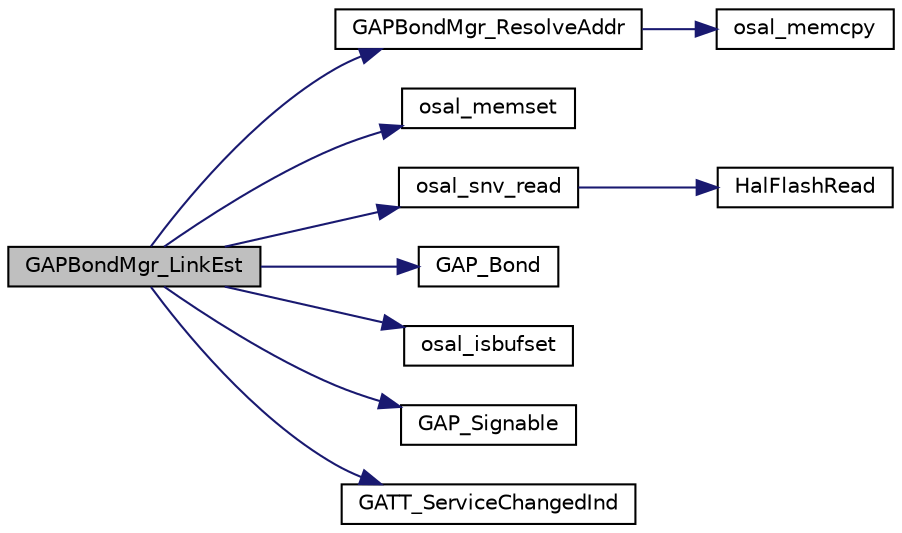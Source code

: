 digraph "GAPBondMgr_LinkEst"
{
  edge [fontname="Helvetica",fontsize="10",labelfontname="Helvetica",labelfontsize="10"];
  node [fontname="Helvetica",fontsize="10",shape=record];
  rankdir="LR";
  Node1 [label="GAPBondMgr_LinkEst",height=0.2,width=0.4,color="black", fillcolor="grey75", style="filled" fontcolor="black"];
  Node1 -> Node2 [color="midnightblue",fontsize="10",style="solid",fontname="Helvetica"];
  Node2 [label="GAPBondMgr_ResolveAddr",height=0.2,width=0.4,color="black", fillcolor="white", style="filled",URL="$group___g_a_p_r_o_l_e_s___b_o_n_d_m_g_r___a_p_i.html#ga914829de70ba2b068ae387e364757a08",tooltip="Resolve an address from bonding information. "];
  Node2 -> Node3 [color="midnightblue",fontsize="10",style="solid",fontname="Helvetica"];
  Node3 [label="osal_memcpy",height=0.2,width=0.4,color="black", fillcolor="white", style="filled",URL="$_o_s_a_l_8c.html#ab944e6de468a807639e215e24ed0ddbc"];
  Node1 -> Node4 [color="midnightblue",fontsize="10",style="solid",fontname="Helvetica"];
  Node4 [label="osal_memset",height=0.2,width=0.4,color="black", fillcolor="white", style="filled",URL="$_o_s_a_l_8c.html#a7a416b7daf0407f6a1b92b71fc12847e"];
  Node1 -> Node5 [color="midnightblue",fontsize="10",style="solid",fontname="Helvetica"];
  Node5 [label="osal_snv_read",height=0.2,width=0.4,color="black", fillcolor="white", style="filled",URL="$osal__snv_8h.html#a035bb602a38bcd18450be7ad8075ba11"];
  Node5 -> Node6 [color="midnightblue",fontsize="10",style="solid",fontname="Helvetica"];
  Node6 [label="HalFlashRead",height=0.2,width=0.4,color="black", fillcolor="white", style="filled",URL="$_components_2hal_2include_2hal__flash_8h.html#a4db50b53415443f14778d0435ce60725"];
  Node1 -> Node7 [color="midnightblue",fontsize="10",style="solid",fontname="Helvetica"];
  Node7 [label="GAP_Bond",height=0.2,width=0.4,color="black", fillcolor="white", style="filled",URL="$group___g_a_p___a_p_i.html#ga9e906ee62abb274de60d9d5295a386d6",tooltip="Set up the connection&#39;s bound paramaters. "];
  Node1 -> Node8 [color="midnightblue",fontsize="10",style="solid",fontname="Helvetica"];
  Node8 [label="osal_isbufset",height=0.2,width=0.4,color="black", fillcolor="white", style="filled",URL="$_o_s_a_l_8c.html#a193791e8a2214bb1ad30b9c36579124a"];
  Node1 -> Node9 [color="midnightblue",fontsize="10",style="solid",fontname="Helvetica"];
  Node9 [label="GAP_Signable",height=0.2,width=0.4,color="black", fillcolor="white", style="filled",URL="$group___g_a_p___a_p_i.html#ga6a978b3a5b0441b2538a5da87ee9c409",tooltip="Set up the connection to accept signed data. "];
  Node1 -> Node10 [color="midnightblue",fontsize="10",style="solid",fontname="Helvetica"];
  Node10 [label="GATT_ServiceChangedInd",height=0.2,width=0.4,color="black", fillcolor="white", style="filled",URL="$group___g_a_t_t___s_e_r_v_e_r___a_p_i.html#ga5d3b326374bd8a5424d6171d36980d98",tooltip="Send out a Service Changed Indication. "];
}
